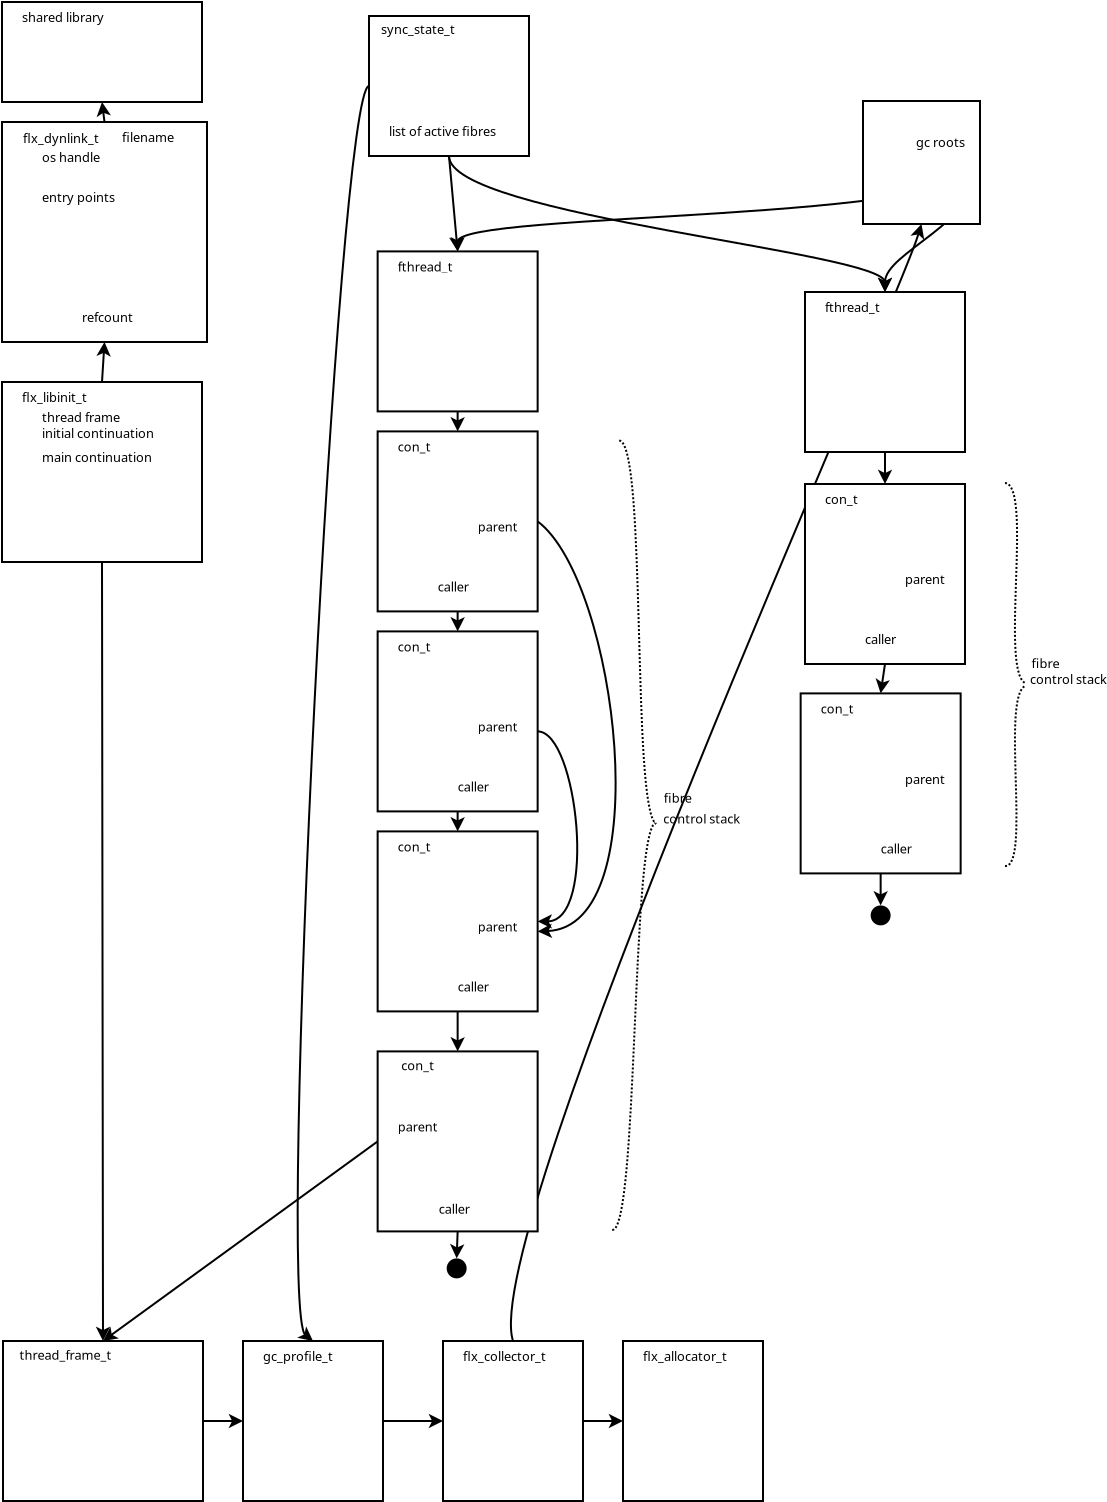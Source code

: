 <?xml version="1.0" encoding="UTF-8"?>
<dia:diagram xmlns:dia="http://www.lysator.liu.se/~alla/dia/">
  <dia:layer name="Background" visible="true">
    <dia:object type="Standard - BezierLine" version="0" id="O0">
      <dia:attribute name="obj_pos">
        <dia:point val="28.55,63.95"/>
      </dia:attribute>
      <dia:attribute name="obj_bb">
        <dia:rectangle val="28.396,7.908;49.468,64.013"/>
      </dia:attribute>
      <dia:attribute name="bez_points">
        <dia:point val="28.55,63.95"/>
        <dia:point val="26.8,58.5"/>
        <dia:point val="47.7,12.329"/>
        <dia:point val="48.975,8.1"/>
      </dia:attribute>
      <dia:attribute name="corner_types">
        <dia:enum val="0"/>
        <dia:enum val="0"/>
      </dia:attribute>
      <dia:attribute name="end_arrow">
        <dia:enum val="22"/>
      </dia:attribute>
      <dia:attribute name="end_arrow_length">
        <dia:real val="0.5"/>
      </dia:attribute>
      <dia:attribute name="end_arrow_width">
        <dia:real val="0.5"/>
      </dia:attribute>
      <dia:connections>
        <dia:connection handle="0" to="O28" connection="1"/>
        <dia:connection handle="3" to="O35" connection="6"/>
      </dia:connections>
    </dia:object>
    <dia:object type="Standard - Box" version="0" id="O1">
      <dia:attribute name="obj_pos">
        <dia:point val="3,-3"/>
      </dia:attribute>
      <dia:attribute name="obj_bb">
        <dia:rectangle val="2.95,-3.05;13.05,2.05"/>
      </dia:attribute>
      <dia:attribute name="elem_corner">
        <dia:point val="3,-3"/>
      </dia:attribute>
      <dia:attribute name="elem_width">
        <dia:real val="10"/>
      </dia:attribute>
      <dia:attribute name="elem_height">
        <dia:real val="5"/>
      </dia:attribute>
      <dia:attribute name="show_background">
        <dia:boolean val="true"/>
      </dia:attribute>
    </dia:object>
    <dia:object type="Standard - Text" version="0" id="O2">
      <dia:attribute name="obj_pos">
        <dia:point val="4,-2"/>
      </dia:attribute>
      <dia:attribute name="obj_bb">
        <dia:rectangle val="4,-2.55;8.287,-1.6"/>
      </dia:attribute>
      <dia:attribute name="text">
        <dia:composite type="text">
          <dia:attribute name="string">
            <dia:string>#shared library#</dia:string>
          </dia:attribute>
          <dia:attribute name="font">
            <dia:font family="sans" style="0" name="Helvetica"/>
          </dia:attribute>
          <dia:attribute name="height">
            <dia:real val="0.8"/>
          </dia:attribute>
          <dia:attribute name="pos">
            <dia:point val="4,-2"/>
          </dia:attribute>
          <dia:attribute name="color">
            <dia:color val="#000000"/>
          </dia:attribute>
          <dia:attribute name="alignment">
            <dia:enum val="0"/>
          </dia:attribute>
        </dia:composite>
      </dia:attribute>
    </dia:object>
    <dia:object type="Standard - Line" version="0" id="O3">
      <dia:attribute name="obj_pos">
        <dia:point val="8.125,3"/>
      </dia:attribute>
      <dia:attribute name="obj_bb">
        <dia:rectangle val="7.498,1.888;8.502,3.056"/>
      </dia:attribute>
      <dia:attribute name="conn_endpoints">
        <dia:point val="8.125,3"/>
        <dia:point val="8,2"/>
      </dia:attribute>
      <dia:attribute name="numcp">
        <dia:int val="1"/>
      </dia:attribute>
      <dia:attribute name="end_arrow">
        <dia:enum val="22"/>
      </dia:attribute>
      <dia:attribute name="end_arrow_length">
        <dia:real val="0.5"/>
      </dia:attribute>
      <dia:attribute name="end_arrow_width">
        <dia:real val="0.5"/>
      </dia:attribute>
      <dia:connections>
        <dia:connection handle="0" to="O5" connection="1"/>
        <dia:connection handle="1" to="O1" connection="6"/>
      </dia:connections>
    </dia:object>
    <dia:object type="Standard - Line" version="0" id="O4">
      <dia:attribute name="obj_pos">
        <dia:point val="8,16"/>
      </dia:attribute>
      <dia:attribute name="obj_bb">
        <dia:rectangle val="7.623,13.919;8.627,16.053"/>
      </dia:attribute>
      <dia:attribute name="conn_endpoints">
        <dia:point val="8,16"/>
        <dia:point val="8.125,14"/>
      </dia:attribute>
      <dia:attribute name="numcp">
        <dia:int val="1"/>
      </dia:attribute>
      <dia:attribute name="end_arrow">
        <dia:enum val="22"/>
      </dia:attribute>
      <dia:attribute name="end_arrow_length">
        <dia:real val="0.5"/>
      </dia:attribute>
      <dia:attribute name="end_arrow_width">
        <dia:real val="0.5"/>
      </dia:attribute>
      <dia:connections>
        <dia:connection handle="0" to="O16" connection="1"/>
        <dia:connection handle="1" to="O5" connection="6"/>
      </dia:connections>
    </dia:object>
    <dia:group>
      <dia:object type="Standard - Box" version="0" id="O5">
        <dia:attribute name="obj_pos">
          <dia:point val="3,3"/>
        </dia:attribute>
        <dia:attribute name="obj_bb">
          <dia:rectangle val="2.95,2.95;13.3,14.05"/>
        </dia:attribute>
        <dia:attribute name="elem_corner">
          <dia:point val="3,3"/>
        </dia:attribute>
        <dia:attribute name="elem_width">
          <dia:real val="10.25"/>
        </dia:attribute>
        <dia:attribute name="elem_height">
          <dia:real val="11"/>
        </dia:attribute>
        <dia:attribute name="show_background">
          <dia:boolean val="true"/>
        </dia:attribute>
      </dia:object>
      <dia:object type="Standard - Text" version="0" id="O6">
        <dia:attribute name="obj_pos">
          <dia:point val="4.05,4.05"/>
        </dia:attribute>
        <dia:attribute name="obj_bb">
          <dia:rectangle val="4.05,3.5;7.7,4.45"/>
        </dia:attribute>
        <dia:attribute name="text">
          <dia:composite type="text">
            <dia:attribute name="string">
              <dia:string>#flx_dynlink_t#</dia:string>
            </dia:attribute>
            <dia:attribute name="font">
              <dia:font family="sans" style="0" name="Helvetica"/>
            </dia:attribute>
            <dia:attribute name="height">
              <dia:real val="0.8"/>
            </dia:attribute>
            <dia:attribute name="pos">
              <dia:point val="4.05,4.05"/>
            </dia:attribute>
            <dia:attribute name="color">
              <dia:color val="#000000"/>
            </dia:attribute>
            <dia:attribute name="alignment">
              <dia:enum val="0"/>
            </dia:attribute>
          </dia:composite>
        </dia:attribute>
      </dia:object>
      <dia:object type="Standard - Text" version="0" id="O7">
        <dia:attribute name="obj_pos">
          <dia:point val="5,5"/>
        </dia:attribute>
        <dia:attribute name="obj_bb">
          <dia:rectangle val="5,4.45;8.1,5.4"/>
        </dia:attribute>
        <dia:attribute name="text">
          <dia:composite type="text">
            <dia:attribute name="string">
              <dia:string>#os handle#</dia:string>
            </dia:attribute>
            <dia:attribute name="font">
              <dia:font family="sans" style="0" name="Helvetica"/>
            </dia:attribute>
            <dia:attribute name="height">
              <dia:real val="0.8"/>
            </dia:attribute>
            <dia:attribute name="pos">
              <dia:point val="5,5"/>
            </dia:attribute>
            <dia:attribute name="color">
              <dia:color val="#000000"/>
            </dia:attribute>
            <dia:attribute name="alignment">
              <dia:enum val="0"/>
            </dia:attribute>
          </dia:composite>
        </dia:attribute>
      </dia:object>
      <dia:object type="Standard - Text" version="0" id="O8">
        <dia:attribute name="obj_pos">
          <dia:point val="7,13"/>
        </dia:attribute>
        <dia:attribute name="obj_bb">
          <dia:rectangle val="7,12.45;9.637,13.4"/>
        </dia:attribute>
        <dia:attribute name="text">
          <dia:composite type="text">
            <dia:attribute name="string">
              <dia:string>#refcount#</dia:string>
            </dia:attribute>
            <dia:attribute name="font">
              <dia:font family="sans" style="0" name="Helvetica"/>
            </dia:attribute>
            <dia:attribute name="height">
              <dia:real val="0.8"/>
            </dia:attribute>
            <dia:attribute name="pos">
              <dia:point val="7,13"/>
            </dia:attribute>
            <dia:attribute name="color">
              <dia:color val="#000000"/>
            </dia:attribute>
            <dia:attribute name="alignment">
              <dia:enum val="0"/>
            </dia:attribute>
          </dia:composite>
        </dia:attribute>
      </dia:object>
      <dia:object type="Standard - Text" version="0" id="O9">
        <dia:attribute name="obj_pos">
          <dia:point val="10,7"/>
        </dia:attribute>
        <dia:attribute name="obj_bb">
          <dia:rectangle val="10,6.45;10,7.4"/>
        </dia:attribute>
        <dia:attribute name="text">
          <dia:composite type="text">
            <dia:attribute name="string">
              <dia:string>##</dia:string>
            </dia:attribute>
            <dia:attribute name="font">
              <dia:font family="sans" style="0" name="Helvetica"/>
            </dia:attribute>
            <dia:attribute name="height">
              <dia:real val="0.8"/>
            </dia:attribute>
            <dia:attribute name="pos">
              <dia:point val="10,7"/>
            </dia:attribute>
            <dia:attribute name="color">
              <dia:color val="#000000"/>
            </dia:attribute>
            <dia:attribute name="alignment">
              <dia:enum val="0"/>
            </dia:attribute>
          </dia:composite>
        </dia:attribute>
      </dia:object>
      <dia:object type="Standard - Text" version="0" id="O10">
        <dia:attribute name="obj_pos">
          <dia:point val="5,7"/>
        </dia:attribute>
        <dia:attribute name="obj_bb">
          <dia:rectangle val="5,6.45;8.75,7.4"/>
        </dia:attribute>
        <dia:attribute name="text">
          <dia:composite type="text">
            <dia:attribute name="string">
              <dia:string>#entry points#</dia:string>
            </dia:attribute>
            <dia:attribute name="font">
              <dia:font family="sans" style="0" name="Helvetica"/>
            </dia:attribute>
            <dia:attribute name="height">
              <dia:real val="0.8"/>
            </dia:attribute>
            <dia:attribute name="pos">
              <dia:point val="5,7"/>
            </dia:attribute>
            <dia:attribute name="color">
              <dia:color val="#000000"/>
            </dia:attribute>
            <dia:attribute name="alignment">
              <dia:enum val="0"/>
            </dia:attribute>
          </dia:composite>
        </dia:attribute>
      </dia:object>
      <dia:object type="Standard - Text" version="0" id="O11">
        <dia:attribute name="obj_pos">
          <dia:point val="9,4"/>
        </dia:attribute>
        <dia:attribute name="obj_bb">
          <dia:rectangle val="9,3.45;11.65,4.4"/>
        </dia:attribute>
        <dia:attribute name="text">
          <dia:composite type="text">
            <dia:attribute name="string">
              <dia:string>#filename#</dia:string>
            </dia:attribute>
            <dia:attribute name="font">
              <dia:font family="sans" style="0" name="Helvetica"/>
            </dia:attribute>
            <dia:attribute name="height">
              <dia:real val="0.8"/>
            </dia:attribute>
            <dia:attribute name="pos">
              <dia:point val="9,4"/>
            </dia:attribute>
            <dia:attribute name="color">
              <dia:color val="#000000"/>
            </dia:attribute>
            <dia:attribute name="alignment">
              <dia:enum val="0"/>
            </dia:attribute>
          </dia:composite>
        </dia:attribute>
      </dia:object>
    </dia:group>
    <dia:object type="Standard - Line" version="0" id="O12">
      <dia:attribute name="obj_pos">
        <dia:point val="8,25"/>
      </dia:attribute>
      <dia:attribute name="obj_bb">
        <dia:rectangle val="7.55,24.95;8.55,64.001"/>
      </dia:attribute>
      <dia:attribute name="conn_endpoints">
        <dia:point val="8,25"/>
        <dia:point val="8.05,63.95"/>
      </dia:attribute>
      <dia:attribute name="numcp">
        <dia:int val="1"/>
      </dia:attribute>
      <dia:attribute name="end_arrow">
        <dia:enum val="22"/>
      </dia:attribute>
      <dia:attribute name="end_arrow_length">
        <dia:real val="0.5"/>
      </dia:attribute>
      <dia:attribute name="end_arrow_width">
        <dia:real val="0.5"/>
      </dia:attribute>
      <dia:connections>
        <dia:connection handle="0" to="O16" connection="6"/>
        <dia:connection handle="1" to="O24" connection="1"/>
      </dia:connections>
    </dia:object>
    <dia:object type="Standard - Line" version="0" id="O13">
      <dia:attribute name="obj_pos">
        <dia:point val="25.35,4.7"/>
      </dia:attribute>
      <dia:attribute name="obj_bb">
        <dia:rectangle val="25.28,4.646;26.285,9.565"/>
      </dia:attribute>
      <dia:attribute name="conn_endpoints">
        <dia:point val="25.35,4.7"/>
        <dia:point val="25.782,9.47"/>
      </dia:attribute>
      <dia:attribute name="numcp">
        <dia:int val="1"/>
      </dia:attribute>
      <dia:attribute name="end_arrow">
        <dia:enum val="22"/>
      </dia:attribute>
      <dia:attribute name="end_arrow_length">
        <dia:real val="0.5"/>
      </dia:attribute>
      <dia:attribute name="end_arrow_width">
        <dia:real val="0.5"/>
      </dia:attribute>
      <dia:connections>
        <dia:connection handle="0" to="O37" connection="6"/>
        <dia:connection handle="1" to="O50" connection="1"/>
      </dia:connections>
    </dia:object>
    <dia:object type="Standard - BezierLine" version="0" id="O14">
      <dia:attribute name="obj_pos">
        <dia:point val="29.782,22.97"/>
      </dia:attribute>
      <dia:attribute name="obj_bb">
        <dia:rectangle val="29.712,22.9;33.647,43.971"/>
      </dia:attribute>
      <dia:attribute name="bez_points">
        <dia:point val="29.782,22.97"/>
        <dia:point val="33.782,25.97"/>
        <dia:point val="35.851,43.251"/>
        <dia:point val="29.782,43.47"/>
      </dia:attribute>
      <dia:attribute name="corner_types">
        <dia:enum val="0"/>
        <dia:enum val="0"/>
      </dia:attribute>
      <dia:attribute name="end_arrow">
        <dia:enum val="22"/>
      </dia:attribute>
      <dia:attribute name="end_arrow_length">
        <dia:real val="0.5"/>
      </dia:attribute>
      <dia:attribute name="end_arrow_width">
        <dia:real val="0.5"/>
      </dia:attribute>
      <dia:connections>
        <dia:connection handle="0" to="O54" connection="4"/>
      </dia:connections>
    </dia:object>
    <dia:object type="Standard - Line" version="0" id="O15">
      <dia:attribute name="obj_pos">
        <dia:point val="21.782,53.97"/>
      </dia:attribute>
      <dia:attribute name="obj_bb">
        <dia:rectangle val="7.716,53.9;21.852,64.384"/>
      </dia:attribute>
      <dia:attribute name="conn_endpoints">
        <dia:point val="21.782,53.97"/>
        <dia:point val="8.05,63.95"/>
      </dia:attribute>
      <dia:attribute name="numcp">
        <dia:int val="1"/>
      </dia:attribute>
      <dia:attribute name="end_arrow">
        <dia:enum val="22"/>
      </dia:attribute>
      <dia:attribute name="end_arrow_length">
        <dia:real val="0.5"/>
      </dia:attribute>
      <dia:attribute name="end_arrow_width">
        <dia:real val="0.5"/>
      </dia:attribute>
      <dia:connections>
        <dia:connection handle="0" to="O64" connection="3"/>
        <dia:connection handle="1" to="O24" connection="1"/>
      </dia:connections>
    </dia:object>
    <dia:group>
      <dia:object type="Standard - Box" version="0" id="O16">
        <dia:attribute name="obj_pos">
          <dia:point val="3,16"/>
        </dia:attribute>
        <dia:attribute name="obj_bb">
          <dia:rectangle val="2.95,15.95;13.05,25.05"/>
        </dia:attribute>
        <dia:attribute name="elem_corner">
          <dia:point val="3,16"/>
        </dia:attribute>
        <dia:attribute name="elem_width">
          <dia:real val="10"/>
        </dia:attribute>
        <dia:attribute name="elem_height">
          <dia:real val="9"/>
        </dia:attribute>
        <dia:attribute name="show_background">
          <dia:boolean val="true"/>
        </dia:attribute>
      </dia:object>
      <dia:object type="Standard - Text" version="0" id="O17">
        <dia:attribute name="obj_pos">
          <dia:point val="4,17"/>
        </dia:attribute>
        <dia:attribute name="obj_bb">
          <dia:rectangle val="4,16.45;7.15,17.4"/>
        </dia:attribute>
        <dia:attribute name="text">
          <dia:composite type="text">
            <dia:attribute name="string">
              <dia:string>#flx_libinit_t#</dia:string>
            </dia:attribute>
            <dia:attribute name="font">
              <dia:font family="sans" style="0" name="Helvetica"/>
            </dia:attribute>
            <dia:attribute name="height">
              <dia:real val="0.8"/>
            </dia:attribute>
            <dia:attribute name="pos">
              <dia:point val="4,17"/>
            </dia:attribute>
            <dia:attribute name="color">
              <dia:color val="#000000"/>
            </dia:attribute>
            <dia:attribute name="alignment">
              <dia:enum val="0"/>
            </dia:attribute>
          </dia:composite>
        </dia:attribute>
      </dia:object>
      <dia:object type="Standard - Text" version="0" id="O18">
        <dia:attribute name="obj_pos">
          <dia:point val="5,18"/>
        </dia:attribute>
        <dia:attribute name="obj_bb">
          <dia:rectangle val="5,17.45;10.8,19.2"/>
        </dia:attribute>
        <dia:attribute name="text">
          <dia:composite type="text">
            <dia:attribute name="string">
              <dia:string>#thread frame
initial continuation#</dia:string>
            </dia:attribute>
            <dia:attribute name="font">
              <dia:font family="sans" style="0" name="Helvetica"/>
            </dia:attribute>
            <dia:attribute name="height">
              <dia:real val="0.8"/>
            </dia:attribute>
            <dia:attribute name="pos">
              <dia:point val="5,18"/>
            </dia:attribute>
            <dia:attribute name="color">
              <dia:color val="#000000"/>
            </dia:attribute>
            <dia:attribute name="alignment">
              <dia:enum val="0"/>
            </dia:attribute>
          </dia:composite>
        </dia:attribute>
      </dia:object>
      <dia:object type="Standard - Text" version="0" id="O19">
        <dia:attribute name="obj_pos">
          <dia:point val="5,20"/>
        </dia:attribute>
        <dia:attribute name="obj_bb">
          <dia:rectangle val="5,19.45;10.65,20.4"/>
        </dia:attribute>
        <dia:attribute name="text">
          <dia:composite type="text">
            <dia:attribute name="string">
              <dia:string>#main continuation#</dia:string>
            </dia:attribute>
            <dia:attribute name="font">
              <dia:font family="sans" style="0" name="Helvetica"/>
            </dia:attribute>
            <dia:attribute name="height">
              <dia:real val="0.8"/>
            </dia:attribute>
            <dia:attribute name="pos">
              <dia:point val="5,20"/>
            </dia:attribute>
            <dia:attribute name="color">
              <dia:color val="#000000"/>
            </dia:attribute>
            <dia:attribute name="alignment">
              <dia:enum val="0"/>
            </dia:attribute>
          </dia:composite>
        </dia:attribute>
      </dia:object>
      <dia:object type="Standard - Text" version="0" id="O20">
        <dia:attribute name="obj_pos">
          <dia:point val="10,17"/>
        </dia:attribute>
        <dia:attribute name="obj_bb">
          <dia:rectangle val="10,16.45;10,17.4"/>
        </dia:attribute>
        <dia:attribute name="text">
          <dia:composite type="text">
            <dia:attribute name="string">
              <dia:string>##</dia:string>
            </dia:attribute>
            <dia:attribute name="font">
              <dia:font family="sans" style="0" name="Helvetica"/>
            </dia:attribute>
            <dia:attribute name="height">
              <dia:real val="0.8"/>
            </dia:attribute>
            <dia:attribute name="pos">
              <dia:point val="10,17"/>
            </dia:attribute>
            <dia:attribute name="color">
              <dia:color val="#000000"/>
            </dia:attribute>
            <dia:attribute name="alignment">
              <dia:enum val="0"/>
            </dia:attribute>
          </dia:composite>
        </dia:attribute>
      </dia:object>
    </dia:group>
    <dia:group>
      <dia:object type="Standard - Line" version="0" id="O21">
        <dia:attribute name="obj_pos">
          <dia:point val="13.05,67.95"/>
        </dia:attribute>
        <dia:attribute name="obj_bb">
          <dia:rectangle val="13,67.45;15.1,68.45"/>
        </dia:attribute>
        <dia:attribute name="conn_endpoints">
          <dia:point val="13.05,67.95"/>
          <dia:point val="15.05,67.95"/>
        </dia:attribute>
        <dia:attribute name="numcp">
          <dia:int val="1"/>
        </dia:attribute>
        <dia:attribute name="end_arrow">
          <dia:enum val="22"/>
        </dia:attribute>
        <dia:attribute name="end_arrow_length">
          <dia:real val="0.5"/>
        </dia:attribute>
        <dia:attribute name="end_arrow_width">
          <dia:real val="0.5"/>
        </dia:attribute>
      </dia:object>
      <dia:object type="Standard - Line" version="0" id="O22">
        <dia:attribute name="obj_pos">
          <dia:point val="22.05,67.95"/>
        </dia:attribute>
        <dia:attribute name="obj_bb">
          <dia:rectangle val="22,67.45;25.1,68.45"/>
        </dia:attribute>
        <dia:attribute name="conn_endpoints">
          <dia:point val="22.05,67.95"/>
          <dia:point val="25.05,67.95"/>
        </dia:attribute>
        <dia:attribute name="numcp">
          <dia:int val="1"/>
        </dia:attribute>
        <dia:attribute name="end_arrow">
          <dia:enum val="22"/>
        </dia:attribute>
        <dia:attribute name="end_arrow_length">
          <dia:real val="0.5"/>
        </dia:attribute>
        <dia:attribute name="end_arrow_width">
          <dia:real val="0.5"/>
        </dia:attribute>
      </dia:object>
      <dia:object type="Standard - Line" version="0" id="O23">
        <dia:attribute name="obj_pos">
          <dia:point val="32.05,67.95"/>
        </dia:attribute>
        <dia:attribute name="obj_bb">
          <dia:rectangle val="32,67.45;34.1,68.45"/>
        </dia:attribute>
        <dia:attribute name="conn_endpoints">
          <dia:point val="32.05,67.95"/>
          <dia:point val="34.05,67.95"/>
        </dia:attribute>
        <dia:attribute name="numcp">
          <dia:int val="1"/>
        </dia:attribute>
        <dia:attribute name="end_arrow">
          <dia:enum val="22"/>
        </dia:attribute>
        <dia:attribute name="end_arrow_length">
          <dia:real val="0.5"/>
        </dia:attribute>
        <dia:attribute name="end_arrow_width">
          <dia:real val="0.5"/>
        </dia:attribute>
      </dia:object>
      <dia:group>
        <dia:object type="Standard - Box" version="0" id="O24">
          <dia:attribute name="obj_pos">
            <dia:point val="3.05,63.95"/>
          </dia:attribute>
          <dia:attribute name="obj_bb">
            <dia:rectangle val="3,63.9;13.1,72"/>
          </dia:attribute>
          <dia:attribute name="elem_corner">
            <dia:point val="3.05,63.95"/>
          </dia:attribute>
          <dia:attribute name="elem_width">
            <dia:real val="10"/>
          </dia:attribute>
          <dia:attribute name="elem_height">
            <dia:real val="8"/>
          </dia:attribute>
          <dia:attribute name="show_background">
            <dia:boolean val="true"/>
          </dia:attribute>
        </dia:object>
        <dia:object type="Standard - Text" version="0" id="O25">
          <dia:attribute name="obj_pos">
            <dia:point val="3.874,64.891"/>
          </dia:attribute>
          <dia:attribute name="obj_bb">
            <dia:rectangle val="3.874,64.341;8.611,65.291"/>
          </dia:attribute>
          <dia:attribute name="text">
            <dia:composite type="text">
              <dia:attribute name="string">
                <dia:string>#thread_frame_t#</dia:string>
              </dia:attribute>
              <dia:attribute name="font">
                <dia:font family="sans" style="0" name="Helvetica"/>
              </dia:attribute>
              <dia:attribute name="height">
                <dia:real val="0.8"/>
              </dia:attribute>
              <dia:attribute name="pos">
                <dia:point val="3.874,64.891"/>
              </dia:attribute>
              <dia:attribute name="color">
                <dia:color val="#000000"/>
              </dia:attribute>
              <dia:attribute name="alignment">
                <dia:enum val="0"/>
              </dia:attribute>
            </dia:composite>
          </dia:attribute>
        </dia:object>
      </dia:group>
      <dia:group>
        <dia:object type="Standard - Box" version="0" id="O26">
          <dia:attribute name="obj_pos">
            <dia:point val="15.05,63.95"/>
          </dia:attribute>
          <dia:attribute name="obj_bb">
            <dia:rectangle val="15,63.9;22.1,72"/>
          </dia:attribute>
          <dia:attribute name="elem_corner">
            <dia:point val="15.05,63.95"/>
          </dia:attribute>
          <dia:attribute name="elem_width">
            <dia:real val="7"/>
          </dia:attribute>
          <dia:attribute name="elem_height">
            <dia:real val="8"/>
          </dia:attribute>
          <dia:attribute name="show_background">
            <dia:boolean val="true"/>
          </dia:attribute>
        </dia:object>
        <dia:object type="Standard - Text" version="0" id="O27">
          <dia:attribute name="obj_pos">
            <dia:point val="16.05,64.95"/>
          </dia:attribute>
          <dia:attribute name="obj_bb">
            <dia:rectangle val="16.05,64.4;19.587,65.35"/>
          </dia:attribute>
          <dia:attribute name="text">
            <dia:composite type="text">
              <dia:attribute name="string">
                <dia:string>#gc_profile_t#</dia:string>
              </dia:attribute>
              <dia:attribute name="font">
                <dia:font family="sans" style="0" name="Helvetica"/>
              </dia:attribute>
              <dia:attribute name="height">
                <dia:real val="0.8"/>
              </dia:attribute>
              <dia:attribute name="pos">
                <dia:point val="16.05,64.95"/>
              </dia:attribute>
              <dia:attribute name="color">
                <dia:color val="#000000"/>
              </dia:attribute>
              <dia:attribute name="alignment">
                <dia:enum val="0"/>
              </dia:attribute>
            </dia:composite>
          </dia:attribute>
        </dia:object>
      </dia:group>
      <dia:group>
        <dia:object type="Standard - Box" version="0" id="O28">
          <dia:attribute name="obj_pos">
            <dia:point val="25.05,63.95"/>
          </dia:attribute>
          <dia:attribute name="obj_bb">
            <dia:rectangle val="25,63.9;32.1,72"/>
          </dia:attribute>
          <dia:attribute name="elem_corner">
            <dia:point val="25.05,63.95"/>
          </dia:attribute>
          <dia:attribute name="elem_width">
            <dia:real val="7"/>
          </dia:attribute>
          <dia:attribute name="elem_height">
            <dia:real val="8"/>
          </dia:attribute>
          <dia:attribute name="show_background">
            <dia:boolean val="true"/>
          </dia:attribute>
        </dia:object>
        <dia:object type="Standard - Text" version="0" id="O29">
          <dia:attribute name="obj_pos">
            <dia:point val="26.05,64.95"/>
          </dia:attribute>
          <dia:attribute name="obj_bb">
            <dia:rectangle val="26.05,64.4;30.25,65.35"/>
          </dia:attribute>
          <dia:attribute name="text">
            <dia:composite type="text">
              <dia:attribute name="string">
                <dia:string>#flx_collector_t#</dia:string>
              </dia:attribute>
              <dia:attribute name="font">
                <dia:font family="sans" style="0" name="Helvetica"/>
              </dia:attribute>
              <dia:attribute name="height">
                <dia:real val="0.8"/>
              </dia:attribute>
              <dia:attribute name="pos">
                <dia:point val="26.05,64.95"/>
              </dia:attribute>
              <dia:attribute name="color">
                <dia:color val="#000000"/>
              </dia:attribute>
              <dia:attribute name="alignment">
                <dia:enum val="0"/>
              </dia:attribute>
            </dia:composite>
          </dia:attribute>
        </dia:object>
      </dia:group>
      <dia:group>
        <dia:object type="Standard - Box" version="0" id="O30">
          <dia:attribute name="obj_pos">
            <dia:point val="34.05,63.95"/>
          </dia:attribute>
          <dia:attribute name="obj_bb">
            <dia:rectangle val="34,63.9;41.1,72"/>
          </dia:attribute>
          <dia:attribute name="elem_corner">
            <dia:point val="34.05,63.95"/>
          </dia:attribute>
          <dia:attribute name="elem_width">
            <dia:real val="7"/>
          </dia:attribute>
          <dia:attribute name="elem_height">
            <dia:real val="8"/>
          </dia:attribute>
          <dia:attribute name="show_background">
            <dia:boolean val="true"/>
          </dia:attribute>
        </dia:object>
        <dia:object type="Standard - Text" version="0" id="O31">
          <dia:attribute name="obj_pos">
            <dia:point val="35.05,64.95"/>
          </dia:attribute>
          <dia:attribute name="obj_bb">
            <dia:rectangle val="35.05,64.4;39.3,65.35"/>
          </dia:attribute>
          <dia:attribute name="text">
            <dia:composite type="text">
              <dia:attribute name="string">
                <dia:string>#flx_allocator_t#</dia:string>
              </dia:attribute>
              <dia:attribute name="font">
                <dia:font family="sans" style="0" name="Helvetica"/>
              </dia:attribute>
              <dia:attribute name="height">
                <dia:real val="0.8"/>
              </dia:attribute>
              <dia:attribute name="pos">
                <dia:point val="35.05,64.95"/>
              </dia:attribute>
              <dia:attribute name="color">
                <dia:color val="#000000"/>
              </dia:attribute>
              <dia:attribute name="alignment">
                <dia:enum val="0"/>
              </dia:attribute>
            </dia:composite>
          </dia:attribute>
        </dia:object>
      </dia:group>
    </dia:group>
    <dia:object type="Standard - BezierLine" version="0" id="O32">
      <dia:attribute name="obj_pos">
        <dia:point val="25.35,4.7"/>
      </dia:attribute>
      <dia:attribute name="obj_bb">
        <dia:rectangle val="25.3,4.65;47.65,11.55"/>
      </dia:attribute>
      <dia:attribute name="bez_points">
        <dia:point val="25.35,4.7"/>
        <dia:point val="25.35,7.7"/>
        <dia:point val="47.15,9.5"/>
        <dia:point val="47.15,11.5"/>
      </dia:attribute>
      <dia:attribute name="corner_types">
        <dia:enum val="0"/>
        <dia:enum val="0"/>
      </dia:attribute>
      <dia:attribute name="end_arrow">
        <dia:enum val="22"/>
      </dia:attribute>
      <dia:attribute name="end_arrow_length">
        <dia:real val="0.5"/>
      </dia:attribute>
      <dia:attribute name="end_arrow_width">
        <dia:real val="0.5"/>
      </dia:attribute>
      <dia:connections>
        <dia:connection handle="0" to="O37" connection="6"/>
        <dia:connection handle="3" to="O72" connection="1"/>
      </dia:connections>
    </dia:object>
    <dia:object type="Standard - BezierLine" version="0" id="O33">
      <dia:attribute name="obj_pos">
        <dia:point val="51.9,5.025"/>
      </dia:attribute>
      <dia:attribute name="obj_bb">
        <dia:rectangle val="46.65,4.975;51.95,11.55"/>
      </dia:attribute>
      <dia:attribute name="bez_points">
        <dia:point val="51.9,5.025"/>
        <dia:point val="51.9,8.025"/>
        <dia:point val="47.15,9.5"/>
        <dia:point val="47.15,11.5"/>
      </dia:attribute>
      <dia:attribute name="corner_types">
        <dia:enum val="0"/>
        <dia:enum val="0"/>
      </dia:attribute>
      <dia:attribute name="end_arrow">
        <dia:enum val="22"/>
      </dia:attribute>
      <dia:attribute name="end_arrow_length">
        <dia:real val="0.5"/>
      </dia:attribute>
      <dia:attribute name="end_arrow_width">
        <dia:real val="0.5"/>
      </dia:attribute>
      <dia:connections>
        <dia:connection handle="0" to="O35" connection="4"/>
        <dia:connection handle="3" to="O72" connection="1"/>
      </dia:connections>
    </dia:object>
    <dia:object type="Standard - BezierLine" version="0" id="O34">
      <dia:attribute name="obj_pos">
        <dia:point val="51.9,5.025"/>
      </dia:attribute>
      <dia:attribute name="obj_bb">
        <dia:rectangle val="25.282,4.975;51.95,9.52"/>
      </dia:attribute>
      <dia:attribute name="bez_points">
        <dia:point val="51.9,5.025"/>
        <dia:point val="51.9,8.025"/>
        <dia:point val="25.782,7.47"/>
        <dia:point val="25.782,9.47"/>
      </dia:attribute>
      <dia:attribute name="corner_types">
        <dia:enum val="0"/>
        <dia:enum val="0"/>
      </dia:attribute>
      <dia:attribute name="end_arrow">
        <dia:enum val="22"/>
      </dia:attribute>
      <dia:attribute name="end_arrow_length">
        <dia:real val="0.5"/>
      </dia:attribute>
      <dia:attribute name="end_arrow_width">
        <dia:real val="0.5"/>
      </dia:attribute>
      <dia:connections>
        <dia:connection handle="0" to="O35" connection="4"/>
        <dia:connection handle="3" to="O50" connection="1"/>
      </dia:connections>
    </dia:object>
    <dia:group>
      <dia:object type="Standard - Box" version="0" id="O35">
        <dia:attribute name="obj_pos">
          <dia:point val="46.05,1.95"/>
        </dia:attribute>
        <dia:attribute name="obj_bb">
          <dia:rectangle val="46,1.9;51.95,8.15"/>
        </dia:attribute>
        <dia:attribute name="elem_corner">
          <dia:point val="46.05,1.95"/>
        </dia:attribute>
        <dia:attribute name="elem_width">
          <dia:real val="5.85"/>
        </dia:attribute>
        <dia:attribute name="elem_height">
          <dia:real val="6.15"/>
        </dia:attribute>
        <dia:attribute name="show_background">
          <dia:boolean val="true"/>
        </dia:attribute>
      </dia:object>
      <dia:object type="Standard - Text" version="0" id="O36">
        <dia:attribute name="obj_pos">
          <dia:point val="48.7,4.25"/>
        </dia:attribute>
        <dia:attribute name="obj_bb">
          <dia:rectangle val="48.7,3.7;51.288,4.65"/>
        </dia:attribute>
        <dia:attribute name="text">
          <dia:composite type="text">
            <dia:attribute name="string">
              <dia:string>#gc roots#</dia:string>
            </dia:attribute>
            <dia:attribute name="font">
              <dia:font family="sans" style="0" name="Helvetica"/>
            </dia:attribute>
            <dia:attribute name="height">
              <dia:real val="0.8"/>
            </dia:attribute>
            <dia:attribute name="pos">
              <dia:point val="48.7,4.25"/>
            </dia:attribute>
            <dia:attribute name="color">
              <dia:color val="#000000"/>
            </dia:attribute>
            <dia:attribute name="alignment">
              <dia:enum val="0"/>
            </dia:attribute>
          </dia:composite>
        </dia:attribute>
      </dia:object>
    </dia:group>
    <dia:group>
      <dia:object type="Standard - Box" version="0" id="O37">
        <dia:attribute name="obj_pos">
          <dia:point val="21.35,-2.3"/>
        </dia:attribute>
        <dia:attribute name="obj_bb">
          <dia:rectangle val="21.3,-2.35;29.4,4.75"/>
        </dia:attribute>
        <dia:attribute name="elem_corner">
          <dia:point val="21.35,-2.3"/>
        </dia:attribute>
        <dia:attribute name="elem_width">
          <dia:real val="8"/>
        </dia:attribute>
        <dia:attribute name="elem_height">
          <dia:real val="7"/>
        </dia:attribute>
        <dia:attribute name="show_background">
          <dia:boolean val="true"/>
        </dia:attribute>
      </dia:object>
      <dia:object type="Standard - Text" version="0" id="O38">
        <dia:attribute name="obj_pos">
          <dia:point val="22.35,3.7"/>
        </dia:attribute>
        <dia:attribute name="obj_bb">
          <dia:rectangle val="22.35,3.15;28.038,4.1"/>
        </dia:attribute>
        <dia:attribute name="text">
          <dia:composite type="text">
            <dia:attribute name="string">
              <dia:string>#list of active fibres#</dia:string>
            </dia:attribute>
            <dia:attribute name="font">
              <dia:font family="sans" style="0" name="Helvetica"/>
            </dia:attribute>
            <dia:attribute name="height">
              <dia:real val="0.8"/>
            </dia:attribute>
            <dia:attribute name="pos">
              <dia:point val="22.35,3.7"/>
            </dia:attribute>
            <dia:attribute name="color">
              <dia:color val="#000000"/>
            </dia:attribute>
            <dia:attribute name="alignment">
              <dia:enum val="0"/>
            </dia:attribute>
          </dia:composite>
        </dia:attribute>
      </dia:object>
      <dia:object type="Standard - Text" version="0" id="O39">
        <dia:attribute name="obj_pos">
          <dia:point val="21.95,-1.4"/>
        </dia:attribute>
        <dia:attribute name="obj_bb">
          <dia:rectangle val="21.95,-1.968;25.867,-0.965"/>
        </dia:attribute>
        <dia:attribute name="text">
          <dia:composite type="text">
            <dia:attribute name="string">
              <dia:string>#sync_state_t#</dia:string>
            </dia:attribute>
            <dia:attribute name="font">
              <dia:font family="sans" style="0" name="Helvetica"/>
            </dia:attribute>
            <dia:attribute name="height">
              <dia:real val="0.8"/>
            </dia:attribute>
            <dia:attribute name="pos">
              <dia:point val="21.95,-1.4"/>
            </dia:attribute>
            <dia:attribute name="color">
              <dia:color val="#000000"/>
            </dia:attribute>
            <dia:attribute name="alignment">
              <dia:enum val="0"/>
            </dia:attribute>
          </dia:composite>
        </dia:attribute>
      </dia:object>
    </dia:group>
    <dia:object type="Standard - BezierLine" version="0" id="O40">
      <dia:attribute name="obj_pos">
        <dia:point val="21.35,1.2"/>
      </dia:attribute>
      <dia:attribute name="obj_bb">
        <dia:rectangle val="17.928,1.148;21.402,64.374"/>
      </dia:attribute>
      <dia:attribute name="bez_points">
        <dia:point val="21.35,1.2"/>
        <dia:point val="19.8,1.25"/>
        <dia:point val="16.7,62.49"/>
        <dia:point val="18.55,63.95"/>
      </dia:attribute>
      <dia:attribute name="corner_types">
        <dia:enum val="0"/>
        <dia:enum val="0"/>
      </dia:attribute>
      <dia:attribute name="end_arrow">
        <dia:enum val="22"/>
      </dia:attribute>
      <dia:attribute name="end_arrow_length">
        <dia:real val="0.5"/>
      </dia:attribute>
      <dia:attribute name="end_arrow_width">
        <dia:real val="0.5"/>
      </dia:attribute>
      <dia:connections>
        <dia:connection handle="0" to="O37" connection="3"/>
        <dia:connection handle="3" to="O26" connection="1"/>
      </dia:connections>
    </dia:object>
    <dia:group>
      <dia:object type="Standard - BezierLine" version="0" id="O41">
        <dia:attribute name="obj_pos">
          <dia:point val="33.861,18.927"/>
        </dia:attribute>
        <dia:attribute name="obj_bb">
          <dia:rectangle val="33.808,18.873;35.779,38.164"/>
        </dia:attribute>
        <dia:attribute name="bez_points">
          <dia:point val="33.861,18.927"/>
          <dia:point val="35.261,19.027"/>
          <dia:point val="34.461,37.396"/>
          <dia:point val="35.711,38.096"/>
        </dia:attribute>
        <dia:attribute name="corner_types">
          <dia:enum val="0"/>
          <dia:enum val="0"/>
        </dia:attribute>
        <dia:attribute name="line_style">
          <dia:enum val="4"/>
        </dia:attribute>
      </dia:object>
      <dia:object type="Standard - BezierLine" version="0" id="O42">
        <dia:attribute name="obj_pos">
          <dia:point val="33.511,58.396"/>
        </dia:attribute>
        <dia:attribute name="obj_bb">
          <dia:rectangle val="33.458,37.978;35.729,58.45"/>
        </dia:attribute>
        <dia:attribute name="bez_points">
          <dia:point val="33.511,58.396"/>
          <dia:point val="34.811,58.496"/>
          <dia:point val="34.466,38.673"/>
          <dia:point val="35.661,38.046"/>
        </dia:attribute>
        <dia:attribute name="corner_types">
          <dia:enum val="0"/>
          <dia:enum val="0"/>
        </dia:attribute>
        <dia:attribute name="line_style">
          <dia:enum val="4"/>
        </dia:attribute>
      </dia:object>
    </dia:group>
    <dia:object type="Standard - BezierLine" version="0" id="O43">
      <dia:attribute name="obj_pos">
        <dia:point val="53.15,21.05"/>
      </dia:attribute>
      <dia:attribute name="obj_bb">
        <dia:rectangle val="53.097,20.997;54.218,31.118"/>
      </dia:attribute>
      <dia:attribute name="bez_points">
        <dia:point val="53.15,21.05"/>
        <dia:point val="54.55,21.15"/>
        <dia:point val="52.9,30.35"/>
        <dia:point val="54.15,31.05"/>
      </dia:attribute>
      <dia:attribute name="corner_types">
        <dia:enum val="0"/>
        <dia:enum val="0"/>
      </dia:attribute>
      <dia:attribute name="line_style">
        <dia:enum val="4"/>
      </dia:attribute>
    </dia:object>
    <dia:object type="Standard - BezierLine" version="0" id="O44">
      <dia:attribute name="obj_pos">
        <dia:point val="53.15,40.2"/>
      </dia:attribute>
      <dia:attribute name="obj_bb">
        <dia:rectangle val="53.096,31.133;54.218,40.254"/>
      </dia:attribute>
      <dia:attribute name="bez_points">
        <dia:point val="53.15,40.2"/>
        <dia:point val="54.45,40.3"/>
        <dia:point val="52.955,31.828"/>
        <dia:point val="54.15,31.2"/>
      </dia:attribute>
      <dia:attribute name="corner_types">
        <dia:enum val="0"/>
        <dia:enum val="0"/>
      </dia:attribute>
      <dia:attribute name="line_style">
        <dia:enum val="4"/>
      </dia:attribute>
    </dia:object>
    <dia:group>
      <dia:object type="Standard - Line" version="0" id="O45">
        <dia:attribute name="obj_pos">
          <dia:point val="25.782,17.47"/>
        </dia:attribute>
        <dia:attribute name="obj_bb">
          <dia:rectangle val="25.282,17.42;26.282,18.52"/>
        </dia:attribute>
        <dia:attribute name="conn_endpoints">
          <dia:point val="25.782,17.47"/>
          <dia:point val="25.782,18.47"/>
        </dia:attribute>
        <dia:attribute name="numcp">
          <dia:int val="1"/>
        </dia:attribute>
        <dia:attribute name="end_arrow">
          <dia:enum val="22"/>
        </dia:attribute>
        <dia:attribute name="end_arrow_length">
          <dia:real val="0.5"/>
        </dia:attribute>
        <dia:attribute name="end_arrow_width">
          <dia:real val="0.5"/>
        </dia:attribute>
      </dia:object>
      <dia:object type="Standard - Line" version="0" id="O46">
        <dia:attribute name="obj_pos">
          <dia:point val="25.782,27.47"/>
        </dia:attribute>
        <dia:attribute name="obj_bb">
          <dia:rectangle val="25.282,27.42;26.282,28.52"/>
        </dia:attribute>
        <dia:attribute name="conn_endpoints">
          <dia:point val="25.782,27.47"/>
          <dia:point val="25.782,28.47"/>
        </dia:attribute>
        <dia:attribute name="numcp">
          <dia:int val="1"/>
        </dia:attribute>
        <dia:attribute name="end_arrow">
          <dia:enum val="22"/>
        </dia:attribute>
        <dia:attribute name="end_arrow_length">
          <dia:real val="0.5"/>
        </dia:attribute>
        <dia:attribute name="end_arrow_width">
          <dia:real val="0.5"/>
        </dia:attribute>
      </dia:object>
      <dia:object type="Standard - Line" version="0" id="O47">
        <dia:attribute name="obj_pos">
          <dia:point val="25.782,37.47"/>
        </dia:attribute>
        <dia:attribute name="obj_bb">
          <dia:rectangle val="25.282,37.42;26.282,38.52"/>
        </dia:attribute>
        <dia:attribute name="conn_endpoints">
          <dia:point val="25.782,37.47"/>
          <dia:point val="25.782,38.47"/>
        </dia:attribute>
        <dia:attribute name="numcp">
          <dia:int val="1"/>
        </dia:attribute>
        <dia:attribute name="end_arrow">
          <dia:enum val="22"/>
        </dia:attribute>
        <dia:attribute name="end_arrow_length">
          <dia:real val="0.5"/>
        </dia:attribute>
        <dia:attribute name="end_arrow_width">
          <dia:real val="0.5"/>
        </dia:attribute>
      </dia:object>
      <dia:object type="Standard - Line" version="0" id="O48">
        <dia:attribute name="obj_pos">
          <dia:point val="25.782,58.47"/>
        </dia:attribute>
        <dia:attribute name="obj_bb">
          <dia:rectangle val="25.231,58.418;26.234,59.889"/>
        </dia:attribute>
        <dia:attribute name="conn_endpoints">
          <dia:point val="25.782,58.47"/>
          <dia:point val="25.733,59.82"/>
        </dia:attribute>
        <dia:attribute name="numcp">
          <dia:int val="1"/>
        </dia:attribute>
        <dia:attribute name="end_arrow">
          <dia:enum val="22"/>
        </dia:attribute>
        <dia:attribute name="end_arrow_length">
          <dia:real val="0.5"/>
        </dia:attribute>
        <dia:attribute name="end_arrow_width">
          <dia:real val="0.5"/>
        </dia:attribute>
        <dia:connections>
          <dia:connection handle="1" to="O63" connection="1"/>
        </dia:connections>
      </dia:object>
      <dia:object type="Standard - BezierLine" version="0" id="O49">
        <dia:attribute name="obj_pos">
          <dia:point val="29.782,33.47"/>
        </dia:attribute>
        <dia:attribute name="obj_bb">
          <dia:rectangle val="29.733,33.42;31.726,43.47"/>
        </dia:attribute>
        <dia:attribute name="bez_points">
          <dia:point val="29.782,33.47"/>
          <dia:point val="31.782,33.47"/>
          <dia:point val="32.782,42.97"/>
          <dia:point val="29.782,42.97"/>
        </dia:attribute>
        <dia:attribute name="corner_types">
          <dia:enum val="0"/>
          <dia:enum val="0"/>
        </dia:attribute>
        <dia:attribute name="end_arrow">
          <dia:enum val="22"/>
        </dia:attribute>
        <dia:attribute name="end_arrow_length">
          <dia:real val="0.5"/>
        </dia:attribute>
        <dia:attribute name="end_arrow_width">
          <dia:real val="0.5"/>
        </dia:attribute>
      </dia:object>
      <dia:group>
        <dia:object type="Standard - Box" version="0" id="O50">
          <dia:attribute name="obj_pos">
            <dia:point val="21.782,9.47"/>
          </dia:attribute>
          <dia:attribute name="obj_bb">
            <dia:rectangle val="21.733,9.42;29.832,17.52"/>
          </dia:attribute>
          <dia:attribute name="elem_corner">
            <dia:point val="21.782,9.47"/>
          </dia:attribute>
          <dia:attribute name="elem_width">
            <dia:real val="8"/>
          </dia:attribute>
          <dia:attribute name="elem_height">
            <dia:real val="8"/>
          </dia:attribute>
          <dia:attribute name="show_background">
            <dia:boolean val="true"/>
          </dia:attribute>
        </dia:object>
        <dia:object type="Standard - Text" version="0" id="O51">
          <dia:attribute name="obj_pos">
            <dia:point val="22.782,10.47"/>
          </dia:attribute>
          <dia:attribute name="obj_bb">
            <dia:rectangle val="22.782,9.92;25.61,10.87"/>
          </dia:attribute>
          <dia:attribute name="text">
            <dia:composite type="text">
              <dia:attribute name="string">
                <dia:string>#fthread_t#</dia:string>
              </dia:attribute>
              <dia:attribute name="font">
                <dia:font family="sans" style="0" name="Helvetica"/>
              </dia:attribute>
              <dia:attribute name="height">
                <dia:real val="0.8"/>
              </dia:attribute>
              <dia:attribute name="pos">
                <dia:point val="22.782,10.47"/>
              </dia:attribute>
              <dia:attribute name="color">
                <dia:color val="#000000"/>
              </dia:attribute>
              <dia:attribute name="alignment">
                <dia:enum val="0"/>
              </dia:attribute>
            </dia:composite>
          </dia:attribute>
        </dia:object>
      </dia:group>
      <dia:group>
        <dia:object type="Standard - Box" version="0" id="O52">
          <dia:attribute name="obj_pos">
            <dia:point val="21.782,38.47"/>
          </dia:attribute>
          <dia:attribute name="obj_bb">
            <dia:rectangle val="21.733,38.42;29.832,47.52"/>
          </dia:attribute>
          <dia:attribute name="elem_corner">
            <dia:point val="21.782,38.47"/>
          </dia:attribute>
          <dia:attribute name="elem_width">
            <dia:real val="8"/>
          </dia:attribute>
          <dia:attribute name="elem_height">
            <dia:real val="9"/>
          </dia:attribute>
          <dia:attribute name="show_background">
            <dia:boolean val="true"/>
          </dia:attribute>
        </dia:object>
        <dia:object type="Standard - Text" version="0" id="O53">
          <dia:attribute name="obj_pos">
            <dia:point val="22.782,39.47"/>
          </dia:attribute>
          <dia:attribute name="obj_bb">
            <dia:rectangle val="22.782,38.92;24.483,39.87"/>
          </dia:attribute>
          <dia:attribute name="text">
            <dia:composite type="text">
              <dia:attribute name="string">
                <dia:string>#con_t#</dia:string>
              </dia:attribute>
              <dia:attribute name="font">
                <dia:font family="sans" style="0" name="Helvetica"/>
              </dia:attribute>
              <dia:attribute name="height">
                <dia:real val="0.8"/>
              </dia:attribute>
              <dia:attribute name="pos">
                <dia:point val="22.782,39.47"/>
              </dia:attribute>
              <dia:attribute name="color">
                <dia:color val="#000000"/>
              </dia:attribute>
              <dia:attribute name="alignment">
                <dia:enum val="0"/>
              </dia:attribute>
            </dia:composite>
          </dia:attribute>
        </dia:object>
      </dia:group>
      <dia:group>
        <dia:group>
          <dia:object type="Standard - Box" version="0" id="O54">
            <dia:attribute name="obj_pos">
              <dia:point val="21.782,18.47"/>
            </dia:attribute>
            <dia:attribute name="obj_bb">
              <dia:rectangle val="21.733,18.42;29.832,27.52"/>
            </dia:attribute>
            <dia:attribute name="elem_corner">
              <dia:point val="21.782,18.47"/>
            </dia:attribute>
            <dia:attribute name="elem_width">
              <dia:real val="8"/>
            </dia:attribute>
            <dia:attribute name="elem_height">
              <dia:real val="9"/>
            </dia:attribute>
            <dia:attribute name="show_background">
              <dia:boolean val="true"/>
            </dia:attribute>
          </dia:object>
          <dia:object type="Standard - Text" version="0" id="O55">
            <dia:attribute name="obj_pos">
              <dia:point val="22.782,19.47"/>
            </dia:attribute>
            <dia:attribute name="obj_bb">
              <dia:rectangle val="22.782,18.92;24.483,19.87"/>
            </dia:attribute>
            <dia:attribute name="text">
              <dia:composite type="text">
                <dia:attribute name="string">
                  <dia:string>#con_t#</dia:string>
                </dia:attribute>
                <dia:attribute name="font">
                  <dia:font family="sans" style="0" name="Helvetica"/>
                </dia:attribute>
                <dia:attribute name="height">
                  <dia:real val="0.8"/>
                </dia:attribute>
                <dia:attribute name="pos">
                  <dia:point val="22.782,19.47"/>
                </dia:attribute>
                <dia:attribute name="color">
                  <dia:color val="#000000"/>
                </dia:attribute>
                <dia:attribute name="alignment">
                  <dia:enum val="0"/>
                </dia:attribute>
              </dia:composite>
            </dia:attribute>
          </dia:object>
        </dia:group>
        <dia:object type="Standard - Text" version="0" id="O56">
          <dia:attribute name="obj_pos">
            <dia:point val="24.782,26.47"/>
          </dia:attribute>
          <dia:attribute name="obj_bb">
            <dia:rectangle val="24.782,25.92;26.483,26.87"/>
          </dia:attribute>
          <dia:attribute name="text">
            <dia:composite type="text">
              <dia:attribute name="string">
                <dia:string>#caller#</dia:string>
              </dia:attribute>
              <dia:attribute name="font">
                <dia:font family="sans" style="0" name="Helvetica"/>
              </dia:attribute>
              <dia:attribute name="height">
                <dia:real val="0.8"/>
              </dia:attribute>
              <dia:attribute name="pos">
                <dia:point val="24.782,26.47"/>
              </dia:attribute>
              <dia:attribute name="color">
                <dia:color val="#000000"/>
              </dia:attribute>
              <dia:attribute name="alignment">
                <dia:enum val="0"/>
              </dia:attribute>
            </dia:composite>
          </dia:attribute>
        </dia:object>
      </dia:group>
      <dia:group>
        <dia:group>
          <dia:object type="Standard - Box" version="0" id="O57">
            <dia:attribute name="obj_pos">
              <dia:point val="21.782,28.47"/>
            </dia:attribute>
            <dia:attribute name="obj_bb">
              <dia:rectangle val="21.733,28.42;29.832,37.52"/>
            </dia:attribute>
            <dia:attribute name="elem_corner">
              <dia:point val="21.782,28.47"/>
            </dia:attribute>
            <dia:attribute name="elem_width">
              <dia:real val="8"/>
            </dia:attribute>
            <dia:attribute name="elem_height">
              <dia:real val="9"/>
            </dia:attribute>
            <dia:attribute name="show_background">
              <dia:boolean val="true"/>
            </dia:attribute>
          </dia:object>
          <dia:object type="Standard - Text" version="0" id="O58">
            <dia:attribute name="obj_pos">
              <dia:point val="22.782,29.47"/>
            </dia:attribute>
            <dia:attribute name="obj_bb">
              <dia:rectangle val="22.782,28.92;24.483,29.87"/>
            </dia:attribute>
            <dia:attribute name="text">
              <dia:composite type="text">
                <dia:attribute name="string">
                  <dia:string>#con_t#</dia:string>
                </dia:attribute>
                <dia:attribute name="font">
                  <dia:font family="sans" style="0" name="Helvetica"/>
                </dia:attribute>
                <dia:attribute name="height">
                  <dia:real val="0.8"/>
                </dia:attribute>
                <dia:attribute name="pos">
                  <dia:point val="22.782,29.47"/>
                </dia:attribute>
                <dia:attribute name="color">
                  <dia:color val="#000000"/>
                </dia:attribute>
                <dia:attribute name="alignment">
                  <dia:enum val="0"/>
                </dia:attribute>
              </dia:composite>
            </dia:attribute>
          </dia:object>
        </dia:group>
        <dia:object type="Standard - Text" version="0" id="O59">
          <dia:attribute name="obj_pos">
            <dia:point val="25.782,36.47"/>
          </dia:attribute>
          <dia:attribute name="obj_bb">
            <dia:rectangle val="25.782,35.92;27.483,36.87"/>
          </dia:attribute>
          <dia:attribute name="text">
            <dia:composite type="text">
              <dia:attribute name="string">
                <dia:string>#caller#</dia:string>
              </dia:attribute>
              <dia:attribute name="font">
                <dia:font family="sans" style="0" name="Helvetica"/>
              </dia:attribute>
              <dia:attribute name="height">
                <dia:real val="0.8"/>
              </dia:attribute>
              <dia:attribute name="pos">
                <dia:point val="25.782,36.47"/>
              </dia:attribute>
              <dia:attribute name="color">
                <dia:color val="#000000"/>
              </dia:attribute>
              <dia:attribute name="alignment">
                <dia:enum val="0"/>
              </dia:attribute>
            </dia:composite>
          </dia:attribute>
        </dia:object>
      </dia:group>
      <dia:object type="Standard - Text" version="0" id="O60">
        <dia:attribute name="obj_pos">
          <dia:point val="26.782,23.47"/>
        </dia:attribute>
        <dia:attribute name="obj_bb">
          <dia:rectangle val="26.782,22.92;28.87,23.87"/>
        </dia:attribute>
        <dia:attribute name="text">
          <dia:composite type="text">
            <dia:attribute name="string">
              <dia:string>#parent#</dia:string>
            </dia:attribute>
            <dia:attribute name="font">
              <dia:font family="sans" style="0" name="Helvetica"/>
            </dia:attribute>
            <dia:attribute name="height">
              <dia:real val="0.8"/>
            </dia:attribute>
            <dia:attribute name="pos">
              <dia:point val="26.782,23.47"/>
            </dia:attribute>
            <dia:attribute name="color">
              <dia:color val="#000000"/>
            </dia:attribute>
            <dia:attribute name="alignment">
              <dia:enum val="0"/>
            </dia:attribute>
          </dia:composite>
        </dia:attribute>
      </dia:object>
      <dia:object type="Standard - Text" version="0" id="O61">
        <dia:attribute name="obj_pos">
          <dia:point val="26.782,33.47"/>
        </dia:attribute>
        <dia:attribute name="obj_bb">
          <dia:rectangle val="26.782,32.92;28.87,33.87"/>
        </dia:attribute>
        <dia:attribute name="text">
          <dia:composite type="text">
            <dia:attribute name="string">
              <dia:string>#parent#</dia:string>
            </dia:attribute>
            <dia:attribute name="font">
              <dia:font family="sans" style="0" name="Helvetica"/>
            </dia:attribute>
            <dia:attribute name="height">
              <dia:real val="0.8"/>
            </dia:attribute>
            <dia:attribute name="pos">
              <dia:point val="26.782,33.47"/>
            </dia:attribute>
            <dia:attribute name="color">
              <dia:color val="#000000"/>
            </dia:attribute>
            <dia:attribute name="alignment">
              <dia:enum val="0"/>
            </dia:attribute>
          </dia:composite>
        </dia:attribute>
      </dia:object>
      <dia:object type="Standard - Line" version="0" id="O62">
        <dia:attribute name="obj_pos">
          <dia:point val="25.782,47.47"/>
        </dia:attribute>
        <dia:attribute name="obj_bb">
          <dia:rectangle val="25.282,47.42;26.282,49.52"/>
        </dia:attribute>
        <dia:attribute name="conn_endpoints">
          <dia:point val="25.782,47.47"/>
          <dia:point val="25.782,49.47"/>
        </dia:attribute>
        <dia:attribute name="numcp">
          <dia:int val="1"/>
        </dia:attribute>
        <dia:attribute name="end_arrow">
          <dia:enum val="22"/>
        </dia:attribute>
        <dia:attribute name="end_arrow_length">
          <dia:real val="0.5"/>
        </dia:attribute>
        <dia:attribute name="end_arrow_width">
          <dia:real val="0.5"/>
        </dia:attribute>
      </dia:object>
      <dia:object type="UML - State Term" version="0" id="O63">
        <dia:attribute name="obj_pos">
          <dia:point val="25.233,59.82"/>
        </dia:attribute>
        <dia:attribute name="obj_bb">
          <dia:rectangle val="25.233,59.82;26.233,60.82"/>
        </dia:attribute>
        <dia:attribute name="elem_corner">
          <dia:point val="25.233,59.82"/>
        </dia:attribute>
        <dia:attribute name="elem_width">
          <dia:real val="1"/>
        </dia:attribute>
        <dia:attribute name="elem_height">
          <dia:real val="1"/>
        </dia:attribute>
        <dia:attribute name="is_final">
          <dia:boolean val="false"/>
        </dia:attribute>
      </dia:object>
      <dia:group>
        <dia:group>
          <dia:object type="Standard - Box" version="0" id="O64">
            <dia:attribute name="obj_pos">
              <dia:point val="21.782,49.47"/>
            </dia:attribute>
            <dia:attribute name="obj_bb">
              <dia:rectangle val="21.733,49.42;29.832,58.52"/>
            </dia:attribute>
            <dia:attribute name="elem_corner">
              <dia:point val="21.782,49.47"/>
            </dia:attribute>
            <dia:attribute name="elem_width">
              <dia:real val="8"/>
            </dia:attribute>
            <dia:attribute name="elem_height">
              <dia:real val="9"/>
            </dia:attribute>
            <dia:attribute name="show_background">
              <dia:boolean val="true"/>
            </dia:attribute>
          </dia:object>
          <dia:object type="Standard - Text" version="0" id="O65">
            <dia:attribute name="obj_pos">
              <dia:point val="22.959,50.411"/>
            </dia:attribute>
            <dia:attribute name="obj_bb">
              <dia:rectangle val="22.959,49.861;24.659,50.811"/>
            </dia:attribute>
            <dia:attribute name="text">
              <dia:composite type="text">
                <dia:attribute name="string">
                  <dia:string>#con_t#</dia:string>
                </dia:attribute>
                <dia:attribute name="font">
                  <dia:font family="sans" style="0" name="Helvetica"/>
                </dia:attribute>
                <dia:attribute name="height">
                  <dia:real val="0.8"/>
                </dia:attribute>
                <dia:attribute name="pos">
                  <dia:point val="22.959,50.411"/>
                </dia:attribute>
                <dia:attribute name="color">
                  <dia:color val="#000000"/>
                </dia:attribute>
                <dia:attribute name="alignment">
                  <dia:enum val="0"/>
                </dia:attribute>
              </dia:composite>
            </dia:attribute>
          </dia:object>
        </dia:group>
        <dia:object type="Standard - Text" version="0" id="O66">
          <dia:attribute name="obj_pos">
            <dia:point val="24.841,57.588"/>
          </dia:attribute>
          <dia:attribute name="obj_bb">
            <dia:rectangle val="24.841,57.038;26.541,57.988"/>
          </dia:attribute>
          <dia:attribute name="text">
            <dia:composite type="text">
              <dia:attribute name="string">
                <dia:string>#caller#</dia:string>
              </dia:attribute>
              <dia:attribute name="font">
                <dia:font family="sans" style="0" name="Helvetica"/>
              </dia:attribute>
              <dia:attribute name="height">
                <dia:real val="0.8"/>
              </dia:attribute>
              <dia:attribute name="pos">
                <dia:point val="24.841,57.588"/>
              </dia:attribute>
              <dia:attribute name="color">
                <dia:color val="#000000"/>
              </dia:attribute>
              <dia:attribute name="alignment">
                <dia:enum val="0"/>
              </dia:attribute>
            </dia:composite>
          </dia:attribute>
        </dia:object>
        <dia:object type="Standard - Text" version="0" id="O67">
          <dia:attribute name="obj_pos">
            <dia:point val="22.782,53.47"/>
          </dia:attribute>
          <dia:attribute name="obj_bb">
            <dia:rectangle val="22.782,52.92;24.87,53.87"/>
          </dia:attribute>
          <dia:attribute name="text">
            <dia:composite type="text">
              <dia:attribute name="string">
                <dia:string>#parent#</dia:string>
              </dia:attribute>
              <dia:attribute name="font">
                <dia:font family="sans" style="0" name="Helvetica"/>
              </dia:attribute>
              <dia:attribute name="height">
                <dia:real val="0.8"/>
              </dia:attribute>
              <dia:attribute name="pos">
                <dia:point val="22.782,53.47"/>
              </dia:attribute>
              <dia:attribute name="color">
                <dia:color val="#000000"/>
              </dia:attribute>
              <dia:attribute name="alignment">
                <dia:enum val="0"/>
              </dia:attribute>
            </dia:composite>
          </dia:attribute>
        </dia:object>
      </dia:group>
      <dia:group>
        <dia:object type="Standard - Text" version="0" id="O68">
          <dia:attribute name="obj_pos">
            <dia:point val="25.782,46.47"/>
          </dia:attribute>
          <dia:attribute name="obj_bb">
            <dia:rectangle val="25.782,45.92;27.483,46.87"/>
          </dia:attribute>
          <dia:attribute name="text">
            <dia:composite type="text">
              <dia:attribute name="string">
                <dia:string>#caller#</dia:string>
              </dia:attribute>
              <dia:attribute name="font">
                <dia:font family="sans" style="0" name="Helvetica"/>
              </dia:attribute>
              <dia:attribute name="height">
                <dia:real val="0.8"/>
              </dia:attribute>
              <dia:attribute name="pos">
                <dia:point val="25.782,46.47"/>
              </dia:attribute>
              <dia:attribute name="color">
                <dia:color val="#000000"/>
              </dia:attribute>
              <dia:attribute name="alignment">
                <dia:enum val="0"/>
              </dia:attribute>
            </dia:composite>
          </dia:attribute>
        </dia:object>
        <dia:object type="Standard - Text" version="0" id="O69">
          <dia:attribute name="obj_pos">
            <dia:point val="26.782,43.47"/>
          </dia:attribute>
          <dia:attribute name="obj_bb">
            <dia:rectangle val="26.782,42.92;28.87,43.87"/>
          </dia:attribute>
          <dia:attribute name="text">
            <dia:composite type="text">
              <dia:attribute name="string">
                <dia:string>#parent#</dia:string>
              </dia:attribute>
              <dia:attribute name="font">
                <dia:font family="sans" style="0" name="Helvetica"/>
              </dia:attribute>
              <dia:attribute name="height">
                <dia:real val="0.8"/>
              </dia:attribute>
              <dia:attribute name="pos">
                <dia:point val="26.782,43.47"/>
              </dia:attribute>
              <dia:attribute name="color">
                <dia:color val="#000000"/>
              </dia:attribute>
              <dia:attribute name="alignment">
                <dia:enum val="0"/>
              </dia:attribute>
            </dia:composite>
          </dia:attribute>
        </dia:object>
      </dia:group>
    </dia:group>
    <dia:group>
      <dia:object type="Standard - Line" version="0" id="O70">
        <dia:attribute name="obj_pos">
          <dia:point val="47.15,19.5"/>
        </dia:attribute>
        <dia:attribute name="obj_bb">
          <dia:rectangle val="46.65,19.45;47.65,21.15"/>
        </dia:attribute>
        <dia:attribute name="conn_endpoints">
          <dia:point val="47.15,19.5"/>
          <dia:point val="47.15,21.1"/>
        </dia:attribute>
        <dia:attribute name="numcp">
          <dia:int val="1"/>
        </dia:attribute>
        <dia:attribute name="end_arrow">
          <dia:enum val="22"/>
        </dia:attribute>
        <dia:attribute name="end_arrow_length">
          <dia:real val="0.5"/>
        </dia:attribute>
        <dia:attribute name="end_arrow_width">
          <dia:real val="0.5"/>
        </dia:attribute>
      </dia:object>
      <dia:object type="Standard - Line" version="0" id="O71">
        <dia:attribute name="obj_pos">
          <dia:point val="47.15,30.1"/>
        </dia:attribute>
        <dia:attribute name="obj_bb">
          <dia:rectangle val="46.431,30.043;47.434,31.693"/>
        </dia:attribute>
        <dia:attribute name="conn_endpoints">
          <dia:point val="47.15,30.1"/>
          <dia:point val="46.932,31.57"/>
        </dia:attribute>
        <dia:attribute name="numcp">
          <dia:int val="1"/>
        </dia:attribute>
        <dia:attribute name="end_arrow">
          <dia:enum val="22"/>
        </dia:attribute>
        <dia:attribute name="end_arrow_length">
          <dia:real val="0.5"/>
        </dia:attribute>
        <dia:attribute name="end_arrow_width">
          <dia:real val="0.5"/>
        </dia:attribute>
      </dia:object>
      <dia:group>
        <dia:object type="Standard - Box" version="0" id="O72">
          <dia:attribute name="obj_pos">
            <dia:point val="43.15,11.5"/>
          </dia:attribute>
          <dia:attribute name="obj_bb">
            <dia:rectangle val="43.1,11.45;51.2,19.55"/>
          </dia:attribute>
          <dia:attribute name="elem_corner">
            <dia:point val="43.15,11.5"/>
          </dia:attribute>
          <dia:attribute name="elem_width">
            <dia:real val="8"/>
          </dia:attribute>
          <dia:attribute name="elem_height">
            <dia:real val="8"/>
          </dia:attribute>
          <dia:attribute name="show_background">
            <dia:boolean val="true"/>
          </dia:attribute>
        </dia:object>
        <dia:object type="Standard - Text" version="0" id="O73">
          <dia:attribute name="obj_pos">
            <dia:point val="44.15,12.5"/>
          </dia:attribute>
          <dia:attribute name="obj_bb">
            <dia:rectangle val="44.15,11.95;46.977,12.9"/>
          </dia:attribute>
          <dia:attribute name="text">
            <dia:composite type="text">
              <dia:attribute name="string">
                <dia:string>#fthread_t#</dia:string>
              </dia:attribute>
              <dia:attribute name="font">
                <dia:font family="sans" style="0" name="Helvetica"/>
              </dia:attribute>
              <dia:attribute name="height">
                <dia:real val="0.8"/>
              </dia:attribute>
              <dia:attribute name="pos">
                <dia:point val="44.15,12.5"/>
              </dia:attribute>
              <dia:attribute name="color">
                <dia:color val="#000000"/>
              </dia:attribute>
              <dia:attribute name="alignment">
                <dia:enum val="0"/>
              </dia:attribute>
            </dia:composite>
          </dia:attribute>
        </dia:object>
      </dia:group>
      <dia:group>
        <dia:group>
          <dia:object type="Standard - Box" version="0" id="O74">
            <dia:attribute name="obj_pos">
              <dia:point val="43.15,21.1"/>
            </dia:attribute>
            <dia:attribute name="obj_bb">
              <dia:rectangle val="43.1,21.05;51.2,30.15"/>
            </dia:attribute>
            <dia:attribute name="elem_corner">
              <dia:point val="43.15,21.1"/>
            </dia:attribute>
            <dia:attribute name="elem_width">
              <dia:real val="8"/>
            </dia:attribute>
            <dia:attribute name="elem_height">
              <dia:real val="9"/>
            </dia:attribute>
            <dia:attribute name="show_background">
              <dia:boolean val="true"/>
            </dia:attribute>
          </dia:object>
          <dia:object type="Standard - Text" version="0" id="O75">
            <dia:attribute name="obj_pos">
              <dia:point val="44.15,22.1"/>
            </dia:attribute>
            <dia:attribute name="obj_bb">
              <dia:rectangle val="44.15,21.55;45.85,22.5"/>
            </dia:attribute>
            <dia:attribute name="text">
              <dia:composite type="text">
                <dia:attribute name="string">
                  <dia:string>#con_t#</dia:string>
                </dia:attribute>
                <dia:attribute name="font">
                  <dia:font family="sans" style="0" name="Helvetica"/>
                </dia:attribute>
                <dia:attribute name="height">
                  <dia:real val="0.8"/>
                </dia:attribute>
                <dia:attribute name="pos">
                  <dia:point val="44.15,22.1"/>
                </dia:attribute>
                <dia:attribute name="color">
                  <dia:color val="#000000"/>
                </dia:attribute>
                <dia:attribute name="alignment">
                  <dia:enum val="0"/>
                </dia:attribute>
              </dia:composite>
            </dia:attribute>
          </dia:object>
        </dia:group>
        <dia:object type="Standard - Text" version="0" id="O76">
          <dia:attribute name="obj_pos">
            <dia:point val="46.15,29.1"/>
          </dia:attribute>
          <dia:attribute name="obj_bb">
            <dia:rectangle val="46.15,28.55;47.85,29.5"/>
          </dia:attribute>
          <dia:attribute name="text">
            <dia:composite type="text">
              <dia:attribute name="string">
                <dia:string>#caller#</dia:string>
              </dia:attribute>
              <dia:attribute name="font">
                <dia:font family="sans" style="0" name="Helvetica"/>
              </dia:attribute>
              <dia:attribute name="height">
                <dia:real val="0.8"/>
              </dia:attribute>
              <dia:attribute name="pos">
                <dia:point val="46.15,29.1"/>
              </dia:attribute>
              <dia:attribute name="color">
                <dia:color val="#000000"/>
              </dia:attribute>
              <dia:attribute name="alignment">
                <dia:enum val="0"/>
              </dia:attribute>
            </dia:composite>
          </dia:attribute>
        </dia:object>
      </dia:group>
      <dia:group>
        <dia:object type="Standard - Box" version="0" id="O77">
          <dia:attribute name="obj_pos">
            <dia:point val="42.932,31.57"/>
          </dia:attribute>
          <dia:attribute name="obj_bb">
            <dia:rectangle val="42.883,31.52;50.983,40.62"/>
          </dia:attribute>
          <dia:attribute name="elem_corner">
            <dia:point val="42.932,31.57"/>
          </dia:attribute>
          <dia:attribute name="elem_width">
            <dia:real val="8"/>
          </dia:attribute>
          <dia:attribute name="elem_height">
            <dia:real val="9"/>
          </dia:attribute>
          <dia:attribute name="show_background">
            <dia:boolean val="true"/>
          </dia:attribute>
        </dia:object>
        <dia:object type="Standard - Text" version="0" id="O78">
          <dia:attribute name="obj_pos">
            <dia:point val="43.932,32.57"/>
          </dia:attribute>
          <dia:attribute name="obj_bb">
            <dia:rectangle val="43.932,32.02;45.633,32.97"/>
          </dia:attribute>
          <dia:attribute name="text">
            <dia:composite type="text">
              <dia:attribute name="string">
                <dia:string>#con_t#</dia:string>
              </dia:attribute>
              <dia:attribute name="font">
                <dia:font family="sans" style="0" name="Helvetica"/>
              </dia:attribute>
              <dia:attribute name="height">
                <dia:real val="0.8"/>
              </dia:attribute>
              <dia:attribute name="pos">
                <dia:point val="43.932,32.57"/>
              </dia:attribute>
              <dia:attribute name="color">
                <dia:color val="#000000"/>
              </dia:attribute>
              <dia:attribute name="alignment">
                <dia:enum val="0"/>
              </dia:attribute>
            </dia:composite>
          </dia:attribute>
        </dia:object>
      </dia:group>
      <dia:object type="Standard - Text" version="0" id="O79">
        <dia:attribute name="obj_pos">
          <dia:point val="46.932,39.57"/>
        </dia:attribute>
        <dia:attribute name="obj_bb">
          <dia:rectangle val="46.932,39.02;48.633,39.97"/>
        </dia:attribute>
        <dia:attribute name="text">
          <dia:composite type="text">
            <dia:attribute name="string">
              <dia:string>#caller#</dia:string>
            </dia:attribute>
            <dia:attribute name="font">
              <dia:font family="sans" style="0" name="Helvetica"/>
            </dia:attribute>
            <dia:attribute name="height">
              <dia:real val="0.8"/>
            </dia:attribute>
            <dia:attribute name="pos">
              <dia:point val="46.932,39.57"/>
            </dia:attribute>
            <dia:attribute name="color">
              <dia:color val="#000000"/>
            </dia:attribute>
            <dia:attribute name="alignment">
              <dia:enum val="0"/>
            </dia:attribute>
          </dia:composite>
        </dia:attribute>
      </dia:object>
      <dia:object type="Standard - Text" version="0" id="O80">
        <dia:attribute name="obj_pos">
          <dia:point val="48.15,26.1"/>
        </dia:attribute>
        <dia:attribute name="obj_bb">
          <dia:rectangle val="48.15,25.55;50.237,26.5"/>
        </dia:attribute>
        <dia:attribute name="text">
          <dia:composite type="text">
            <dia:attribute name="string">
              <dia:string>#parent#</dia:string>
            </dia:attribute>
            <dia:attribute name="font">
              <dia:font family="sans" style="0" name="Helvetica"/>
            </dia:attribute>
            <dia:attribute name="height">
              <dia:real val="0.8"/>
            </dia:attribute>
            <dia:attribute name="pos">
              <dia:point val="48.15,26.1"/>
            </dia:attribute>
            <dia:attribute name="color">
              <dia:color val="#000000"/>
            </dia:attribute>
            <dia:attribute name="alignment">
              <dia:enum val="0"/>
            </dia:attribute>
          </dia:composite>
        </dia:attribute>
      </dia:object>
      <dia:object type="Standard - Text" version="0" id="O81">
        <dia:attribute name="obj_pos">
          <dia:point val="48.15,36.1"/>
        </dia:attribute>
        <dia:attribute name="obj_bb">
          <dia:rectangle val="48.15,35.55;50.237,36.5"/>
        </dia:attribute>
        <dia:attribute name="text">
          <dia:composite type="text">
            <dia:attribute name="string">
              <dia:string>#parent#</dia:string>
            </dia:attribute>
            <dia:attribute name="font">
              <dia:font family="sans" style="0" name="Helvetica"/>
            </dia:attribute>
            <dia:attribute name="height">
              <dia:real val="0.8"/>
            </dia:attribute>
            <dia:attribute name="pos">
              <dia:point val="48.15,36.1"/>
            </dia:attribute>
            <dia:attribute name="color">
              <dia:color val="#000000"/>
            </dia:attribute>
            <dia:attribute name="alignment">
              <dia:enum val="0"/>
            </dia:attribute>
          </dia:composite>
        </dia:attribute>
      </dia:object>
      <dia:object type="Standard - Line" version="0" id="O82">
        <dia:attribute name="obj_pos">
          <dia:point val="46.932,40.57"/>
        </dia:attribute>
        <dia:attribute name="obj_bb">
          <dia:rectangle val="46.432,40.52;47.432,42.22"/>
        </dia:attribute>
        <dia:attribute name="conn_endpoints">
          <dia:point val="46.932,40.57"/>
          <dia:point val="46.932,42.17"/>
        </dia:attribute>
        <dia:attribute name="numcp">
          <dia:int val="1"/>
        </dia:attribute>
        <dia:attribute name="end_arrow">
          <dia:enum val="22"/>
        </dia:attribute>
        <dia:attribute name="end_arrow_length">
          <dia:real val="0.5"/>
        </dia:attribute>
        <dia:attribute name="end_arrow_width">
          <dia:real val="0.5"/>
        </dia:attribute>
        <dia:connections>
          <dia:connection handle="1" to="O83" connection="1"/>
        </dia:connections>
      </dia:object>
      <dia:object type="UML - State Term" version="0" id="O83">
        <dia:attribute name="obj_pos">
          <dia:point val="46.432,42.17"/>
        </dia:attribute>
        <dia:attribute name="obj_bb">
          <dia:rectangle val="46.432,42.17;47.432,43.17"/>
        </dia:attribute>
        <dia:attribute name="elem_corner">
          <dia:point val="46.432,42.17"/>
        </dia:attribute>
        <dia:attribute name="elem_width">
          <dia:real val="1"/>
        </dia:attribute>
        <dia:attribute name="elem_height">
          <dia:real val="1"/>
        </dia:attribute>
        <dia:attribute name="is_final">
          <dia:boolean val="false"/>
        </dia:attribute>
      </dia:object>
    </dia:group>
    <dia:group>
      <dia:object type="Standard - Text" version="0" id="O84">
        <dia:attribute name="obj_pos">
          <dia:point val="54.4,31.1"/>
        </dia:attribute>
        <dia:attribute name="obj_bb">
          <dia:rectangle val="54.4,30.532;58.505,31.535"/>
        </dia:attribute>
        <dia:attribute name="text">
          <dia:composite type="text">
            <dia:attribute name="string">
              <dia:string>#control stack#</dia:string>
            </dia:attribute>
            <dia:attribute name="font">
              <dia:font family="sans" style="0" name="Helvetica"/>
            </dia:attribute>
            <dia:attribute name="height">
              <dia:real val="0.8"/>
            </dia:attribute>
            <dia:attribute name="pos">
              <dia:point val="54.4,31.1"/>
            </dia:attribute>
            <dia:attribute name="color">
              <dia:color val="#000000"/>
            </dia:attribute>
            <dia:attribute name="alignment">
              <dia:enum val="0"/>
            </dia:attribute>
          </dia:composite>
        </dia:attribute>
      </dia:object>
      <dia:object type="Standard - Text" version="0" id="O85">
        <dia:attribute name="obj_pos">
          <dia:point val="54.472,30.308"/>
        </dia:attribute>
        <dia:attribute name="obj_bb">
          <dia:rectangle val="54.472,29.74;55.877,30.743"/>
        </dia:attribute>
        <dia:attribute name="text">
          <dia:composite type="text">
            <dia:attribute name="string">
              <dia:string>#fibre#</dia:string>
            </dia:attribute>
            <dia:attribute name="font">
              <dia:font family="sans" style="0" name="Helvetica"/>
            </dia:attribute>
            <dia:attribute name="height">
              <dia:real val="0.8"/>
            </dia:attribute>
            <dia:attribute name="pos">
              <dia:point val="54.472,30.308"/>
            </dia:attribute>
            <dia:attribute name="color">
              <dia:color val="#000000"/>
            </dia:attribute>
            <dia:attribute name="alignment">
              <dia:enum val="0"/>
            </dia:attribute>
          </dia:composite>
        </dia:attribute>
      </dia:object>
    </dia:group>
    <dia:group>
      <dia:object type="Standard - Text" version="0" id="O86">
        <dia:attribute name="obj_pos">
          <dia:point val="36.065,38.075"/>
        </dia:attribute>
        <dia:attribute name="obj_bb">
          <dia:rectangle val="36.065,37.508;40.17,38.51"/>
        </dia:attribute>
        <dia:attribute name="text">
          <dia:composite type="text">
            <dia:attribute name="string">
              <dia:string>#control stack#</dia:string>
            </dia:attribute>
            <dia:attribute name="font">
              <dia:font family="sans" style="0" name="Helvetica"/>
            </dia:attribute>
            <dia:attribute name="height">
              <dia:real val="0.8"/>
            </dia:attribute>
            <dia:attribute name="pos">
              <dia:point val="36.065,38.075"/>
            </dia:attribute>
            <dia:attribute name="color">
              <dia:color val="#000000"/>
            </dia:attribute>
            <dia:attribute name="alignment">
              <dia:enum val="0"/>
            </dia:attribute>
          </dia:composite>
        </dia:attribute>
      </dia:object>
      <dia:object type="Standard - Text" version="0" id="O87">
        <dia:attribute name="obj_pos">
          <dia:point val="36.087,37.033"/>
        </dia:attribute>
        <dia:attribute name="obj_bb">
          <dia:rectangle val="36.087,36.465;37.492,37.468"/>
        </dia:attribute>
        <dia:attribute name="text">
          <dia:composite type="text">
            <dia:attribute name="string">
              <dia:string>#fibre#</dia:string>
            </dia:attribute>
            <dia:attribute name="font">
              <dia:font family="sans" style="0" name="Helvetica"/>
            </dia:attribute>
            <dia:attribute name="height">
              <dia:real val="0.8"/>
            </dia:attribute>
            <dia:attribute name="pos">
              <dia:point val="36.087,37.033"/>
            </dia:attribute>
            <dia:attribute name="color">
              <dia:color val="#000000"/>
            </dia:attribute>
            <dia:attribute name="alignment">
              <dia:enum val="0"/>
            </dia:attribute>
          </dia:composite>
        </dia:attribute>
      </dia:object>
    </dia:group>
  </dia:layer>
</dia:diagram>
